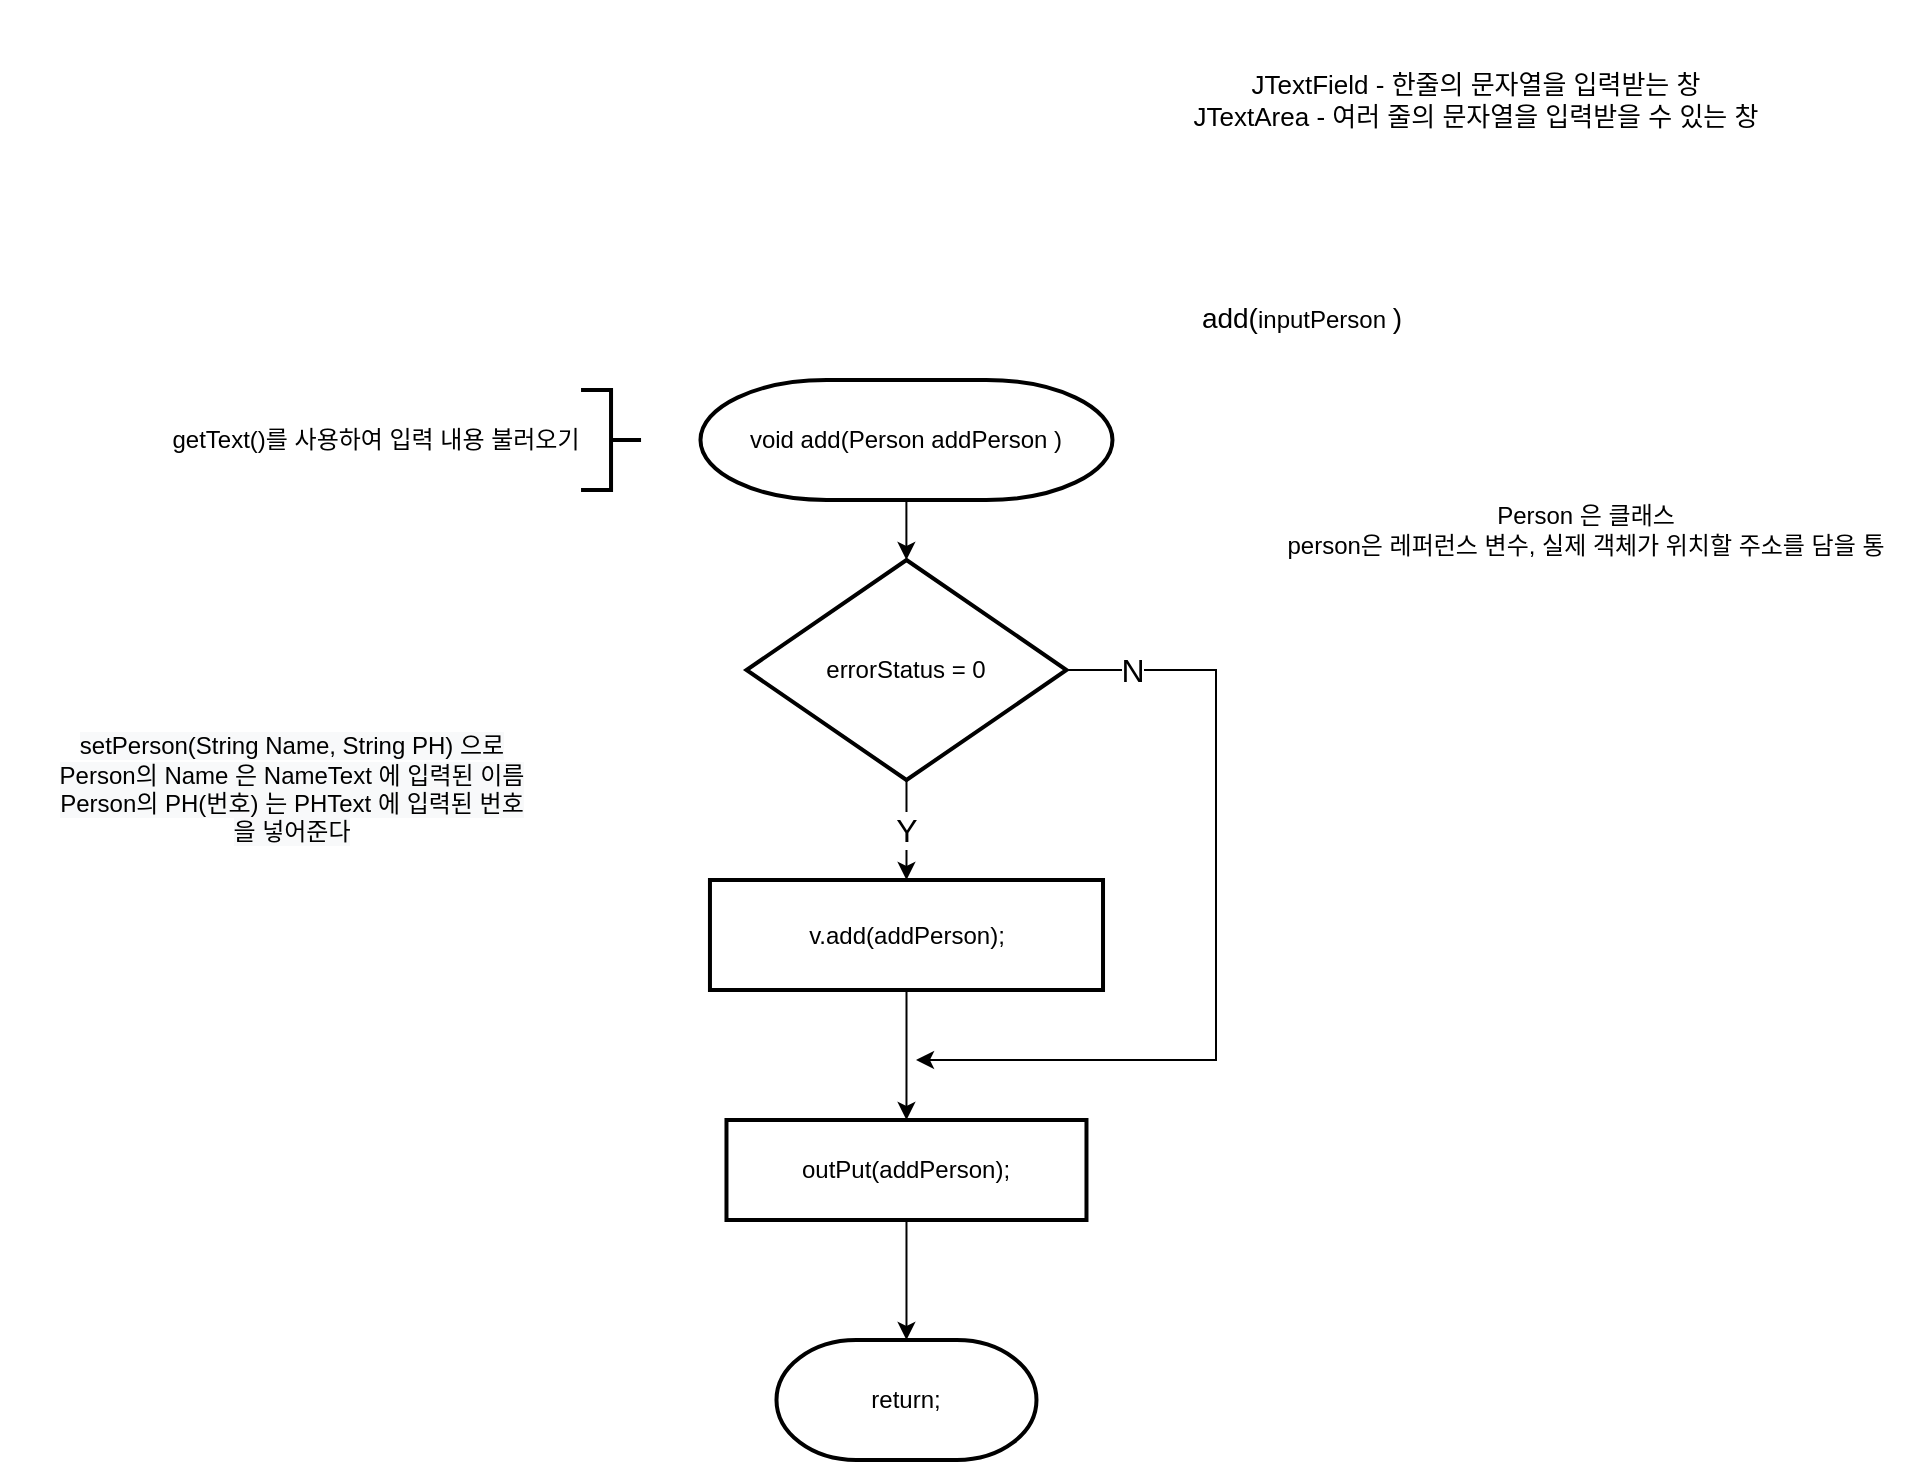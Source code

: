 <mxfile version="14.4.8" type="github">
  <diagram id="C5RBs43oDa-KdzZeNtuy" name="Page-1">
    <mxGraphModel dx="3761" dy="794" grid="1" gridSize="10" guides="1" tooltips="1" connect="1" arrows="1" fold="1" page="1" pageScale="1" pageWidth="2339" pageHeight="3300" math="0" shadow="0">
      <root>
        <mxCell id="WIyWlLk6GJQsqaUBKTNV-0" />
        <mxCell id="WIyWlLk6GJQsqaUBKTNV-1" parent="WIyWlLk6GJQsqaUBKTNV-0" />
        <mxCell id="reitDFusQjgnBDLwJrl5-3" value="" style="edgeStyle=orthogonalEdgeStyle;rounded=0;orthogonalLoop=1;jettySize=auto;html=1;fontSize=16;" edge="1" parent="WIyWlLk6GJQsqaUBKTNV-1" source="MIVhKUlmY33OTzhxlFlY-0" target="reitDFusQjgnBDLwJrl5-0">
          <mxGeometry relative="1" as="geometry" />
        </mxCell>
        <mxCell id="MIVhKUlmY33OTzhxlFlY-0" value="&lt;span style=&quot;text-align: left&quot;&gt;void add(Person addPerson )&lt;/span&gt;" style="strokeWidth=2;html=1;shape=mxgraph.flowchart.terminator;whiteSpace=wrap;" parent="WIyWlLk6GJQsqaUBKTNV-1" vertex="1">
          <mxGeometry x="242.24" y="280" width="206" height="60" as="geometry" />
        </mxCell>
        <mxCell id="MIVhKUlmY33OTzhxlFlY-14" value="return;" style="strokeWidth=2;html=1;shape=mxgraph.flowchart.terminator;whiteSpace=wrap;" parent="WIyWlLk6GJQsqaUBKTNV-1" vertex="1">
          <mxGeometry x="280.24" y="760" width="130" height="60" as="geometry" />
        </mxCell>
        <mxCell id="MIVhKUlmY33OTzhxlFlY-17" style="edgeStyle=orthogonalEdgeStyle;rounded=0;orthogonalLoop=1;jettySize=auto;html=1;exitX=0.5;exitY=1;exitDx=0;exitDy=0;entryX=0.5;entryY=0;entryDx=0;entryDy=0;entryPerimeter=0;fontSize=13;" parent="WIyWlLk6GJQsqaUBKTNV-1" source="MIVhKUlmY33OTzhxlFlY-15" target="MIVhKUlmY33OTzhxlFlY-14" edge="1">
          <mxGeometry relative="1" as="geometry">
            <mxPoint x="361.24" y="740" as="targetPoint" />
          </mxGeometry>
        </mxCell>
        <mxCell id="MIVhKUlmY33OTzhxlFlY-15" value="outPut(addPerson);" style="rounded=1;whiteSpace=wrap;html=1;absoluteArcSize=1;arcSize=0;strokeWidth=2;" parent="WIyWlLk6GJQsqaUBKTNV-1" vertex="1">
          <mxGeometry x="255.24" y="650" width="180" height="50" as="geometry" />
        </mxCell>
        <mxCell id="3ypU410p7wPXYqtJwQ9o-0" value="Person 은 클래스&lt;br&gt;person은 레퍼런스 변수, 실제 객체가 위치할 주소를 담을 통" style="text;html=1;strokeColor=none;fillColor=none;align=center;verticalAlign=middle;whiteSpace=wrap;rounded=0;" parent="WIyWlLk6GJQsqaUBKTNV-1" vertex="1">
          <mxGeometry x="520" y="300" width="330" height="110" as="geometry" />
        </mxCell>
        <mxCell id="3ypU410p7wPXYqtJwQ9o-28" style="edgeStyle=orthogonalEdgeStyle;rounded=0;orthogonalLoop=1;jettySize=auto;html=1;entryX=0.5;entryY=0;entryDx=0;entryDy=0;fontSize=14;" parent="WIyWlLk6GJQsqaUBKTNV-1" source="3ypU410p7wPXYqtJwQ9o-3" target="MIVhKUlmY33OTzhxlFlY-15" edge="1">
          <mxGeometry relative="1" as="geometry" />
        </mxCell>
        <mxCell id="3ypU410p7wPXYqtJwQ9o-3" value="&lt;p style=&quot;line-height: 140%&quot;&gt;&lt;span&gt;v.add(&lt;/span&gt;&lt;span style=&quot;font-family: &amp;#34;helvetica&amp;#34;&quot;&gt;addPerson&lt;/span&gt;&lt;span&gt;);&lt;/span&gt;&lt;br&gt;&lt;/p&gt;" style="rounded=1;whiteSpace=wrap;html=1;absoluteArcSize=1;arcSize=0;strokeWidth=2;align=center;" parent="WIyWlLk6GJQsqaUBKTNV-1" vertex="1">
          <mxGeometry x="246.98" y="530" width="196.53" height="55" as="geometry" />
        </mxCell>
        <mxCell id="3ypU410p7wPXYqtJwQ9o-5" value="getText()를 사용하여 입력 내용 불러오기" style="text;html=1;strokeColor=none;fillColor=none;align=center;verticalAlign=middle;whiteSpace=wrap;rounded=0;" parent="WIyWlLk6GJQsqaUBKTNV-1" vertex="1">
          <mxGeometry x="-30" y="265" width="220" height="90" as="geometry" />
        </mxCell>
        <mxCell id="3ypU410p7wPXYqtJwQ9o-10" value="&lt;br&gt;&lt;br&gt;&lt;span style=&quot;color: rgb(0 , 0 , 0) ; font-family: &amp;#34;helvetica&amp;#34; ; font-size: 12px ; font-style: normal ; font-weight: 400 ; letter-spacing: normal ; text-indent: 0px ; text-transform: none ; word-spacing: 0px ; background-color: rgb(248 , 249 , 250) ; text-align: left&quot;&gt;setPerson(String Name, String PH) 으로&lt;br&gt;Person의 Name 은&amp;nbsp;&lt;/span&gt;&lt;span style=&quot;color: rgb(0 , 0 , 0) ; font-family: &amp;#34;helvetica&amp;#34; ; font-size: 12px ; font-style: normal ; font-weight: 400 ; letter-spacing: normal ; text-align: center ; text-indent: 0px ; text-transform: none ; word-spacing: 0px ; background-color: rgb(248 , 249 , 250) ; display: inline ; float: none&quot;&gt;NameText 에 입력된 이름&lt;/span&gt;&lt;br style=&quot;color: rgb(0 , 0 , 0) ; font-family: &amp;#34;helvetica&amp;#34; ; font-size: 12px ; font-style: normal ; font-weight: 400 ; letter-spacing: normal ; text-align: center ; text-indent: 0px ; text-transform: none ; word-spacing: 0px ; background-color: rgb(248 , 249 , 250)&quot;&gt;&lt;span style=&quot;color: rgb(0 , 0 , 0) ; font-family: &amp;#34;helvetica&amp;#34; ; font-size: 12px ; font-style: normal ; font-weight: 400 ; letter-spacing: normal ; text-indent: 0px ; text-transform: none ; word-spacing: 0px ; background-color: rgb(248 , 249 , 250) ; text-align: left&quot;&gt;Person의 PH(번호) 는&amp;nbsp;&lt;/span&gt;&lt;span style=&quot;color: rgb(0 , 0 , 0) ; font-family: &amp;#34;helvetica&amp;#34; ; font-size: 12px ; font-style: normal ; font-weight: 400 ; letter-spacing: normal ; text-align: center ; text-indent: 0px ; text-transform: none ; word-spacing: 0px ; background-color: rgb(248 , 249 , 250) ; display: inline ; float: none&quot;&gt;PHText 에 입력된 번호&lt;/span&gt;&lt;br style=&quot;color: rgb(0 , 0 , 0) ; font-family: &amp;#34;helvetica&amp;#34; ; font-size: 12px ; font-style: normal ; font-weight: 400 ; letter-spacing: normal ; text-align: center ; text-indent: 0px ; text-transform: none ; word-spacing: 0px ; background-color: rgb(248 , 249 , 250)&quot;&gt;&lt;span style=&quot;color: rgb(0 , 0 , 0) ; font-family: &amp;#34;helvetica&amp;#34; ; font-size: 12px ; font-style: normal ; font-weight: 400 ; letter-spacing: normal ; text-indent: 0px ; text-transform: none ; word-spacing: 0px ; background-color: rgb(248 , 249 , 250) ; text-align: left&quot;&gt;을 넣어준다&lt;/span&gt;" style="text;html=1;strokeColor=none;fillColor=none;align=center;verticalAlign=middle;whiteSpace=wrap;rounded=0;" parent="WIyWlLk6GJQsqaUBKTNV-1" vertex="1">
          <mxGeometry x="-107.48" y="390" width="290" height="160" as="geometry" />
        </mxCell>
        <mxCell id="3ypU410p7wPXYqtJwQ9o-12" value="JTextField - 한줄의 문자열을 입력받는 창&lt;br style=&quot;font-size: 13px;&quot;&gt;JTextArea - 여러 줄의 문자열을 입력받을 수 있는 창" style="text;html=1;strokeColor=none;fillColor=none;align=center;verticalAlign=middle;whiteSpace=wrap;rounded=0;fontSize=13;" parent="WIyWlLk6GJQsqaUBKTNV-1" vertex="1">
          <mxGeometry x="430" y="90" width="400" height="100" as="geometry" />
        </mxCell>
        <mxCell id="3ypU410p7wPXYqtJwQ9o-23" value="" style="strokeWidth=2;html=1;shape=mxgraph.flowchart.annotation_2;align=left;labelPosition=right;pointerEvents=1;fontSize=14;direction=west;" parent="WIyWlLk6GJQsqaUBKTNV-1" vertex="1">
          <mxGeometry x="182.52" y="285" width="30" height="50" as="geometry" />
        </mxCell>
        <mxCell id="3ypU410p7wPXYqtJwQ9o-29" value="&amp;nbsp;&lt;br&gt;add(&lt;span style=&quot;font-size: 12px&quot;&gt;inputPerson&amp;nbsp;&lt;/span&gt;)" style="text;html=1;strokeColor=none;fillColor=none;align=center;verticalAlign=middle;whiteSpace=wrap;rounded=0;fontSize=14;" parent="WIyWlLk6GJQsqaUBKTNV-1" vertex="1">
          <mxGeometry x="452.98" y="215" width="180" height="50" as="geometry" />
        </mxCell>
        <mxCell id="reitDFusQjgnBDLwJrl5-1" value="Y" style="edgeStyle=orthogonalEdgeStyle;rounded=0;orthogonalLoop=1;jettySize=auto;html=1;entryX=0.5;entryY=0;entryDx=0;entryDy=0;fontSize=16;" edge="1" parent="WIyWlLk6GJQsqaUBKTNV-1" source="reitDFusQjgnBDLwJrl5-0" target="3ypU410p7wPXYqtJwQ9o-3">
          <mxGeometry relative="1" as="geometry" />
        </mxCell>
        <mxCell id="reitDFusQjgnBDLwJrl5-2" value="N" style="edgeStyle=orthogonalEdgeStyle;rounded=0;orthogonalLoop=1;jettySize=auto;html=1;exitX=1;exitY=0.5;exitDx=0;exitDy=0;exitPerimeter=0;fontSize=16;" edge="1" parent="WIyWlLk6GJQsqaUBKTNV-1" source="reitDFusQjgnBDLwJrl5-0">
          <mxGeometry x="-0.845" relative="1" as="geometry">
            <mxPoint x="350" y="620" as="targetPoint" />
            <Array as="points">
              <mxPoint x="500" y="425" />
              <mxPoint x="500" y="620" />
            </Array>
            <mxPoint as="offset" />
          </mxGeometry>
        </mxCell>
        <mxCell id="reitDFusQjgnBDLwJrl5-0" value="errorStatus = 0" style="strokeWidth=2;html=1;shape=mxgraph.flowchart.decision;whiteSpace=wrap;" vertex="1" parent="WIyWlLk6GJQsqaUBKTNV-1">
          <mxGeometry x="265.24" y="370" width="160" height="110" as="geometry" />
        </mxCell>
      </root>
    </mxGraphModel>
  </diagram>
</mxfile>
